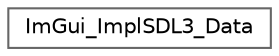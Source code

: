 digraph "类继承关系图"
{
 // LATEX_PDF_SIZE
  bgcolor="transparent";
  edge [fontname=Helvetica,fontsize=10,labelfontname=Helvetica,labelfontsize=10];
  node [fontname=Helvetica,fontsize=10,shape=box,height=0.2,width=0.4];
  rankdir="LR";
  Node0 [id="Node000000",label="ImGui_ImplSDL3_Data",height=0.2,width=0.4,color="grey40", fillcolor="white", style="filled",URL="$struct_im_gui___impl_s_d_l3___data.html",tooltip=" "];
}
